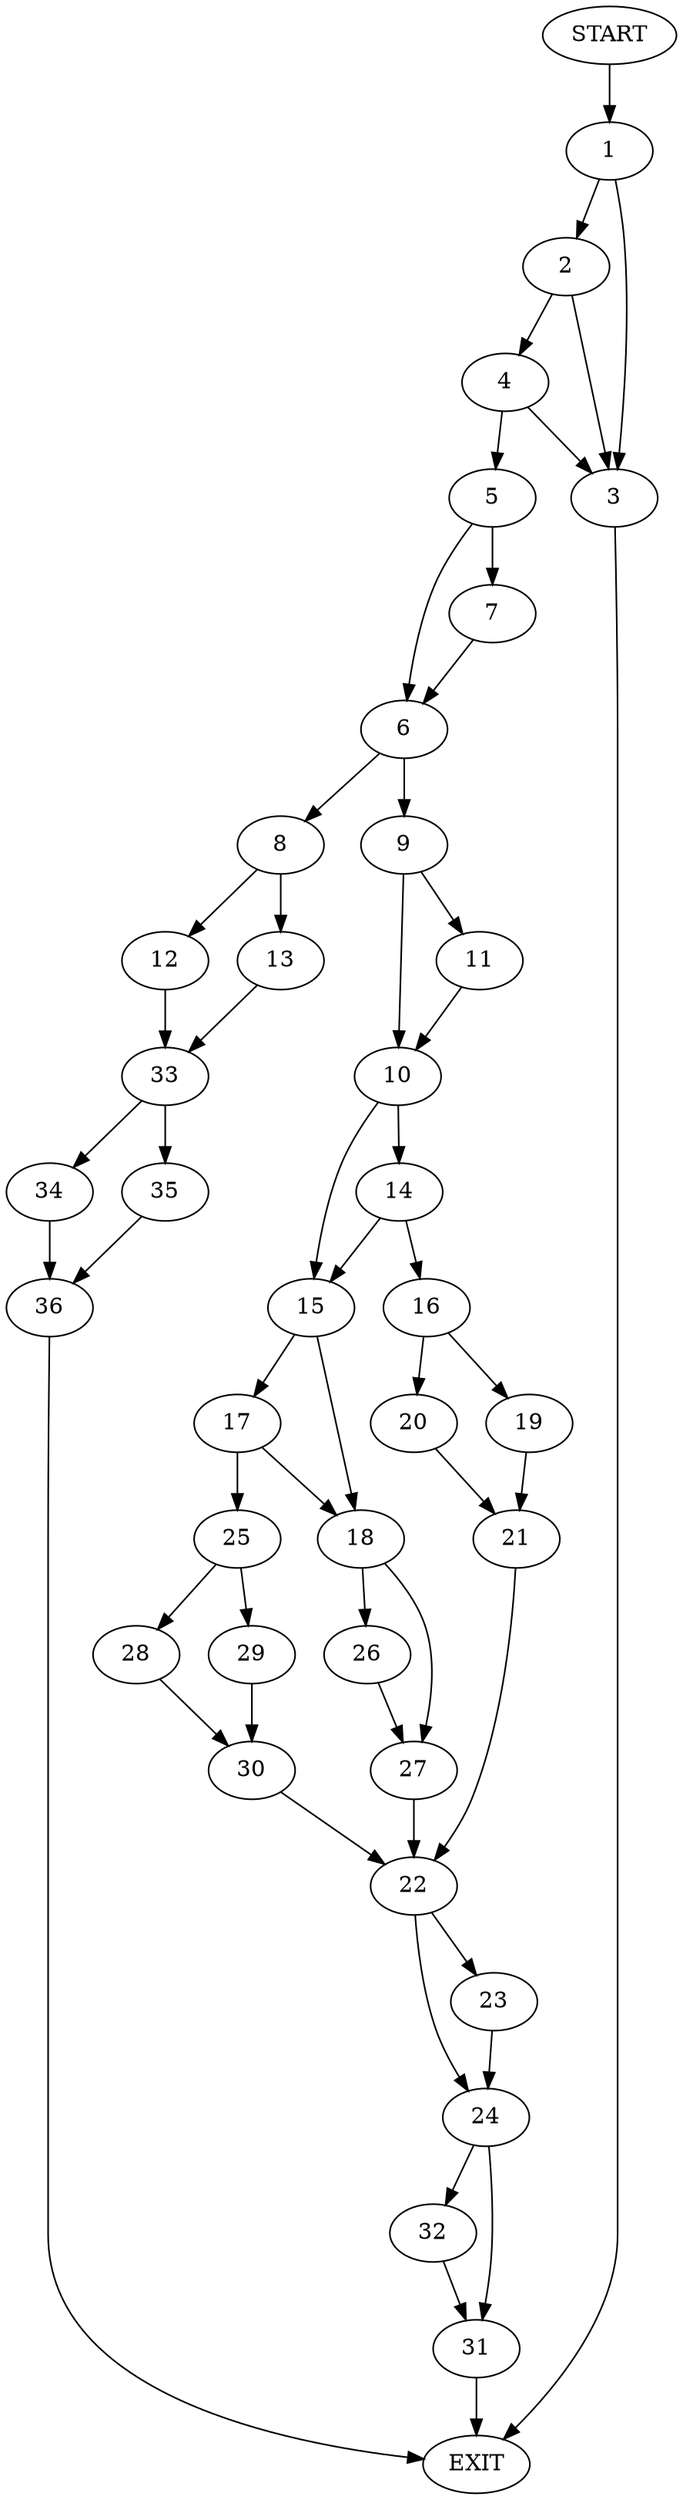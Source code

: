 digraph {
0 [label="START"]
37 [label="EXIT"]
0 -> 1
1 -> 2
1 -> 3
3 -> 37
2 -> 3
2 -> 4
4 -> 3
4 -> 5
5 -> 6
5 -> 7
6 -> 8
6 -> 9
7 -> 6
9 -> 10
9 -> 11
8 -> 12
8 -> 13
10 -> 14
10 -> 15
11 -> 10
14 -> 16
14 -> 15
15 -> 17
15 -> 18
16 -> 19
16 -> 20
19 -> 21
20 -> 21
21 -> 22
22 -> 23
22 -> 24
17 -> 18
17 -> 25
18 -> 26
18 -> 27
25 -> 28
25 -> 29
28 -> 30
29 -> 30
30 -> 22
27 -> 22
26 -> 27
23 -> 24
24 -> 31
24 -> 32
32 -> 31
31 -> 37
13 -> 33
12 -> 33
33 -> 34
33 -> 35
34 -> 36
35 -> 36
36 -> 37
}
